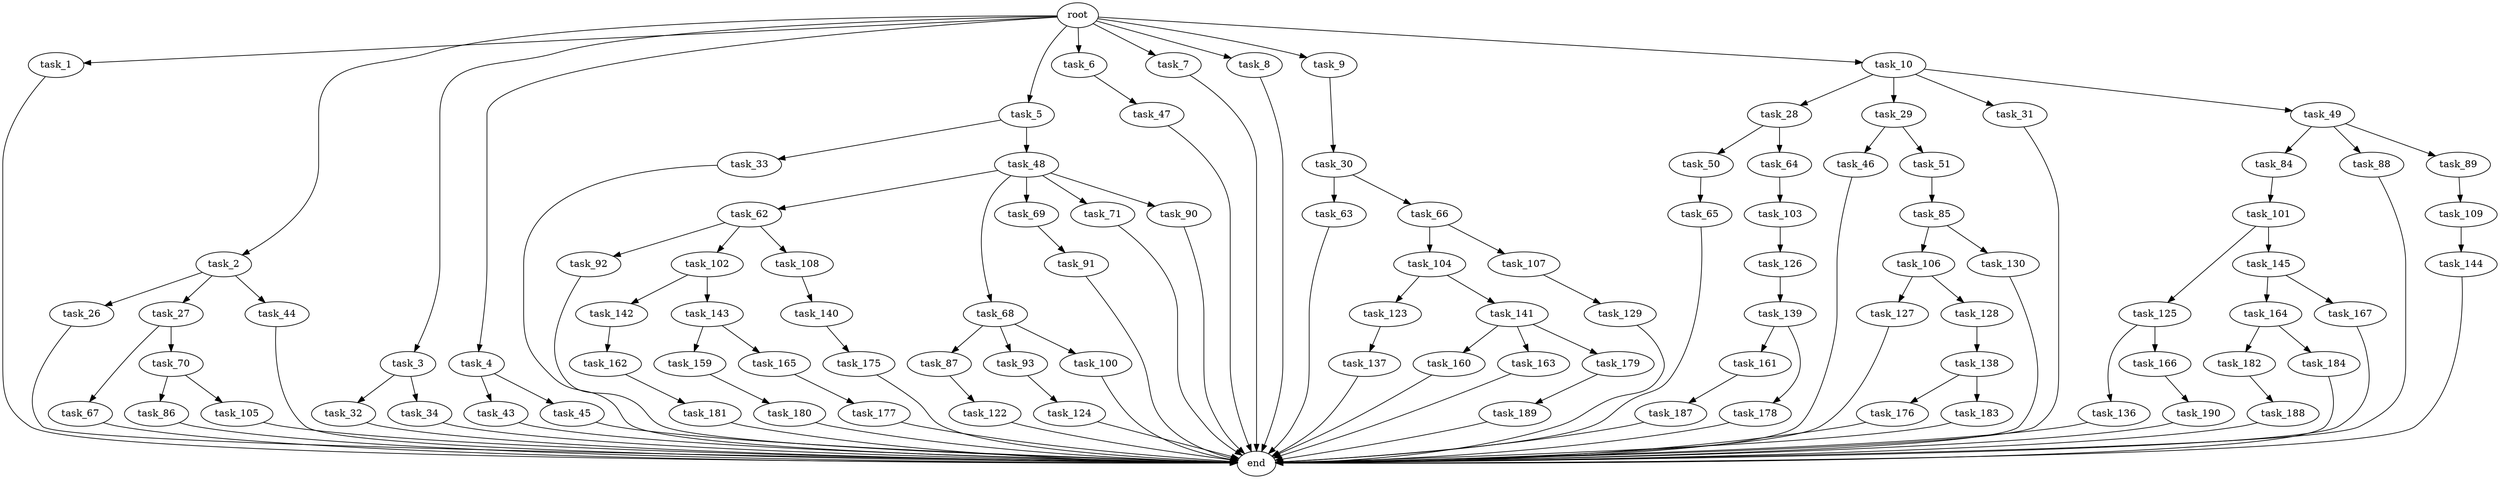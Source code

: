 digraph G {
  root [size="0.000000"];
  task_1 [size="1024.000000"];
  task_2 [size="1024.000000"];
  task_3 [size="1024.000000"];
  task_4 [size="1024.000000"];
  task_5 [size="1024.000000"];
  task_6 [size="1024.000000"];
  task_7 [size="1024.000000"];
  task_8 [size="1024.000000"];
  task_9 [size="1024.000000"];
  task_10 [size="1024.000000"];
  task_26 [size="549755813888.000000"];
  task_27 [size="549755813888.000000"];
  task_28 [size="549755813888.000000"];
  task_29 [size="549755813888.000000"];
  task_30 [size="695784701952.000000"];
  task_31 [size="549755813888.000000"];
  task_32 [size="549755813888.000000"];
  task_33 [size="858993459200.000000"];
  task_34 [size="549755813888.000000"];
  task_43 [size="695784701952.000000"];
  task_44 [size="549755813888.000000"];
  task_45 [size="695784701952.000000"];
  task_46 [size="137438953472.000000"];
  task_47 [size="420906795008.000000"];
  task_48 [size="858993459200.000000"];
  task_49 [size="549755813888.000000"];
  task_50 [size="420906795008.000000"];
  task_51 [size="137438953472.000000"];
  task_62 [size="858993459200.000000"];
  task_63 [size="214748364800.000000"];
  task_64 [size="420906795008.000000"];
  task_65 [size="137438953472.000000"];
  task_66 [size="214748364800.000000"];
  task_67 [size="214748364800.000000"];
  task_68 [size="858993459200.000000"];
  task_69 [size="858993459200.000000"];
  task_70 [size="214748364800.000000"];
  task_71 [size="858993459200.000000"];
  task_84 [size="420906795008.000000"];
  task_85 [size="549755813888.000000"];
  task_86 [size="309237645312.000000"];
  task_87 [size="695784701952.000000"];
  task_88 [size="420906795008.000000"];
  task_89 [size="420906795008.000000"];
  task_90 [size="858993459200.000000"];
  task_91 [size="309237645312.000000"];
  task_92 [size="309237645312.000000"];
  task_93 [size="695784701952.000000"];
  task_100 [size="695784701952.000000"];
  task_101 [size="420906795008.000000"];
  task_102 [size="309237645312.000000"];
  task_103 [size="137438953472.000000"];
  task_104 [size="549755813888.000000"];
  task_105 [size="309237645312.000000"];
  task_106 [size="549755813888.000000"];
  task_107 [size="549755813888.000000"];
  task_108 [size="309237645312.000000"];
  task_109 [size="420906795008.000000"];
  task_122 [size="420906795008.000000"];
  task_123 [size="34359738368.000000"];
  task_124 [size="309237645312.000000"];
  task_125 [size="137438953472.000000"];
  task_126 [size="34359738368.000000"];
  task_127 [size="137438953472.000000"];
  task_128 [size="137438953472.000000"];
  task_129 [size="858993459200.000000"];
  task_130 [size="549755813888.000000"];
  task_136 [size="214748364800.000000"];
  task_137 [size="858993459200.000000"];
  task_138 [size="34359738368.000000"];
  task_139 [size="214748364800.000000"];
  task_140 [size="309237645312.000000"];
  task_141 [size="34359738368.000000"];
  task_142 [size="77309411328.000000"];
  task_143 [size="77309411328.000000"];
  task_144 [size="214748364800.000000"];
  task_145 [size="137438953472.000000"];
  task_159 [size="34359738368.000000"];
  task_160 [size="695784701952.000000"];
  task_161 [size="309237645312.000000"];
  task_162 [size="549755813888.000000"];
  task_163 [size="695784701952.000000"];
  task_164 [size="549755813888.000000"];
  task_165 [size="34359738368.000000"];
  task_166 [size="214748364800.000000"];
  task_167 [size="549755813888.000000"];
  task_175 [size="695784701952.000000"];
  task_176 [size="858993459200.000000"];
  task_177 [size="549755813888.000000"];
  task_178 [size="309237645312.000000"];
  task_179 [size="695784701952.000000"];
  task_180 [size="309237645312.000000"];
  task_181 [size="137438953472.000000"];
  task_182 [size="214748364800.000000"];
  task_183 [size="858993459200.000000"];
  task_184 [size="214748364800.000000"];
  task_187 [size="858993459200.000000"];
  task_188 [size="549755813888.000000"];
  task_189 [size="214748364800.000000"];
  task_190 [size="858993459200.000000"];
  end [size="0.000000"];

  root -> task_1 [size="1.000000"];
  root -> task_2 [size="1.000000"];
  root -> task_3 [size="1.000000"];
  root -> task_4 [size="1.000000"];
  root -> task_5 [size="1.000000"];
  root -> task_6 [size="1.000000"];
  root -> task_7 [size="1.000000"];
  root -> task_8 [size="1.000000"];
  root -> task_9 [size="1.000000"];
  root -> task_10 [size="1.000000"];
  task_1 -> end [size="1.000000"];
  task_2 -> task_26 [size="536870912.000000"];
  task_2 -> task_27 [size="536870912.000000"];
  task_2 -> task_44 [size="536870912.000000"];
  task_3 -> task_32 [size="536870912.000000"];
  task_3 -> task_34 [size="536870912.000000"];
  task_4 -> task_43 [size="679477248.000000"];
  task_4 -> task_45 [size="679477248.000000"];
  task_5 -> task_33 [size="838860800.000000"];
  task_5 -> task_48 [size="838860800.000000"];
  task_6 -> task_47 [size="411041792.000000"];
  task_7 -> end [size="1.000000"];
  task_8 -> end [size="1.000000"];
  task_9 -> task_30 [size="679477248.000000"];
  task_10 -> task_28 [size="536870912.000000"];
  task_10 -> task_29 [size="536870912.000000"];
  task_10 -> task_31 [size="536870912.000000"];
  task_10 -> task_49 [size="536870912.000000"];
  task_26 -> end [size="1.000000"];
  task_27 -> task_67 [size="209715200.000000"];
  task_27 -> task_70 [size="209715200.000000"];
  task_28 -> task_50 [size="411041792.000000"];
  task_28 -> task_64 [size="411041792.000000"];
  task_29 -> task_46 [size="134217728.000000"];
  task_29 -> task_51 [size="134217728.000000"];
  task_30 -> task_63 [size="209715200.000000"];
  task_30 -> task_66 [size="209715200.000000"];
  task_31 -> end [size="1.000000"];
  task_32 -> end [size="1.000000"];
  task_33 -> end [size="1.000000"];
  task_34 -> end [size="1.000000"];
  task_43 -> end [size="1.000000"];
  task_44 -> end [size="1.000000"];
  task_45 -> end [size="1.000000"];
  task_46 -> end [size="1.000000"];
  task_47 -> end [size="1.000000"];
  task_48 -> task_62 [size="838860800.000000"];
  task_48 -> task_68 [size="838860800.000000"];
  task_48 -> task_69 [size="838860800.000000"];
  task_48 -> task_71 [size="838860800.000000"];
  task_48 -> task_90 [size="838860800.000000"];
  task_49 -> task_84 [size="411041792.000000"];
  task_49 -> task_88 [size="411041792.000000"];
  task_49 -> task_89 [size="411041792.000000"];
  task_50 -> task_65 [size="134217728.000000"];
  task_51 -> task_85 [size="536870912.000000"];
  task_62 -> task_92 [size="301989888.000000"];
  task_62 -> task_102 [size="301989888.000000"];
  task_62 -> task_108 [size="301989888.000000"];
  task_63 -> end [size="1.000000"];
  task_64 -> task_103 [size="134217728.000000"];
  task_65 -> end [size="1.000000"];
  task_66 -> task_104 [size="536870912.000000"];
  task_66 -> task_107 [size="536870912.000000"];
  task_67 -> end [size="1.000000"];
  task_68 -> task_87 [size="679477248.000000"];
  task_68 -> task_93 [size="679477248.000000"];
  task_68 -> task_100 [size="679477248.000000"];
  task_69 -> task_91 [size="301989888.000000"];
  task_70 -> task_86 [size="301989888.000000"];
  task_70 -> task_105 [size="301989888.000000"];
  task_71 -> end [size="1.000000"];
  task_84 -> task_101 [size="411041792.000000"];
  task_85 -> task_106 [size="536870912.000000"];
  task_85 -> task_130 [size="536870912.000000"];
  task_86 -> end [size="1.000000"];
  task_87 -> task_122 [size="411041792.000000"];
  task_88 -> end [size="1.000000"];
  task_89 -> task_109 [size="411041792.000000"];
  task_90 -> end [size="1.000000"];
  task_91 -> end [size="1.000000"];
  task_92 -> end [size="1.000000"];
  task_93 -> task_124 [size="301989888.000000"];
  task_100 -> end [size="1.000000"];
  task_101 -> task_125 [size="134217728.000000"];
  task_101 -> task_145 [size="134217728.000000"];
  task_102 -> task_142 [size="75497472.000000"];
  task_102 -> task_143 [size="75497472.000000"];
  task_103 -> task_126 [size="33554432.000000"];
  task_104 -> task_123 [size="33554432.000000"];
  task_104 -> task_141 [size="33554432.000000"];
  task_105 -> end [size="1.000000"];
  task_106 -> task_127 [size="134217728.000000"];
  task_106 -> task_128 [size="134217728.000000"];
  task_107 -> task_129 [size="838860800.000000"];
  task_108 -> task_140 [size="301989888.000000"];
  task_109 -> task_144 [size="209715200.000000"];
  task_122 -> end [size="1.000000"];
  task_123 -> task_137 [size="838860800.000000"];
  task_124 -> end [size="1.000000"];
  task_125 -> task_136 [size="209715200.000000"];
  task_125 -> task_166 [size="209715200.000000"];
  task_126 -> task_139 [size="209715200.000000"];
  task_127 -> end [size="1.000000"];
  task_128 -> task_138 [size="33554432.000000"];
  task_129 -> end [size="1.000000"];
  task_130 -> end [size="1.000000"];
  task_136 -> end [size="1.000000"];
  task_137 -> end [size="1.000000"];
  task_138 -> task_176 [size="838860800.000000"];
  task_138 -> task_183 [size="838860800.000000"];
  task_139 -> task_161 [size="301989888.000000"];
  task_139 -> task_178 [size="301989888.000000"];
  task_140 -> task_175 [size="679477248.000000"];
  task_141 -> task_160 [size="679477248.000000"];
  task_141 -> task_163 [size="679477248.000000"];
  task_141 -> task_179 [size="679477248.000000"];
  task_142 -> task_162 [size="536870912.000000"];
  task_143 -> task_159 [size="33554432.000000"];
  task_143 -> task_165 [size="33554432.000000"];
  task_144 -> end [size="1.000000"];
  task_145 -> task_164 [size="536870912.000000"];
  task_145 -> task_167 [size="536870912.000000"];
  task_159 -> task_180 [size="301989888.000000"];
  task_160 -> end [size="1.000000"];
  task_161 -> task_187 [size="838860800.000000"];
  task_162 -> task_181 [size="134217728.000000"];
  task_163 -> end [size="1.000000"];
  task_164 -> task_182 [size="209715200.000000"];
  task_164 -> task_184 [size="209715200.000000"];
  task_165 -> task_177 [size="536870912.000000"];
  task_166 -> task_190 [size="838860800.000000"];
  task_167 -> end [size="1.000000"];
  task_175 -> end [size="1.000000"];
  task_176 -> end [size="1.000000"];
  task_177 -> end [size="1.000000"];
  task_178 -> end [size="1.000000"];
  task_179 -> task_189 [size="209715200.000000"];
  task_180 -> end [size="1.000000"];
  task_181 -> end [size="1.000000"];
  task_182 -> task_188 [size="536870912.000000"];
  task_183 -> end [size="1.000000"];
  task_184 -> end [size="1.000000"];
  task_187 -> end [size="1.000000"];
  task_188 -> end [size="1.000000"];
  task_189 -> end [size="1.000000"];
  task_190 -> end [size="1.000000"];
}
